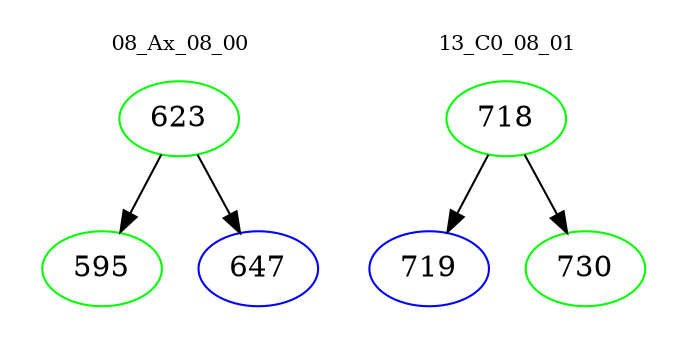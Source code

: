 digraph{
subgraph cluster_0 {
color = white
label = "08_Ax_08_00";
fontsize=10;
T0_623 [label="623", color="green"]
T0_623 -> T0_595 [color="black"]
T0_595 [label="595", color="green"]
T0_623 -> T0_647 [color="black"]
T0_647 [label="647", color="blue"]
}
subgraph cluster_1 {
color = white
label = "13_C0_08_01";
fontsize=10;
T1_718 [label="718", color="green"]
T1_718 -> T1_719 [color="black"]
T1_719 [label="719", color="blue"]
T1_718 -> T1_730 [color="black"]
T1_730 [label="730", color="green"]
}
}
